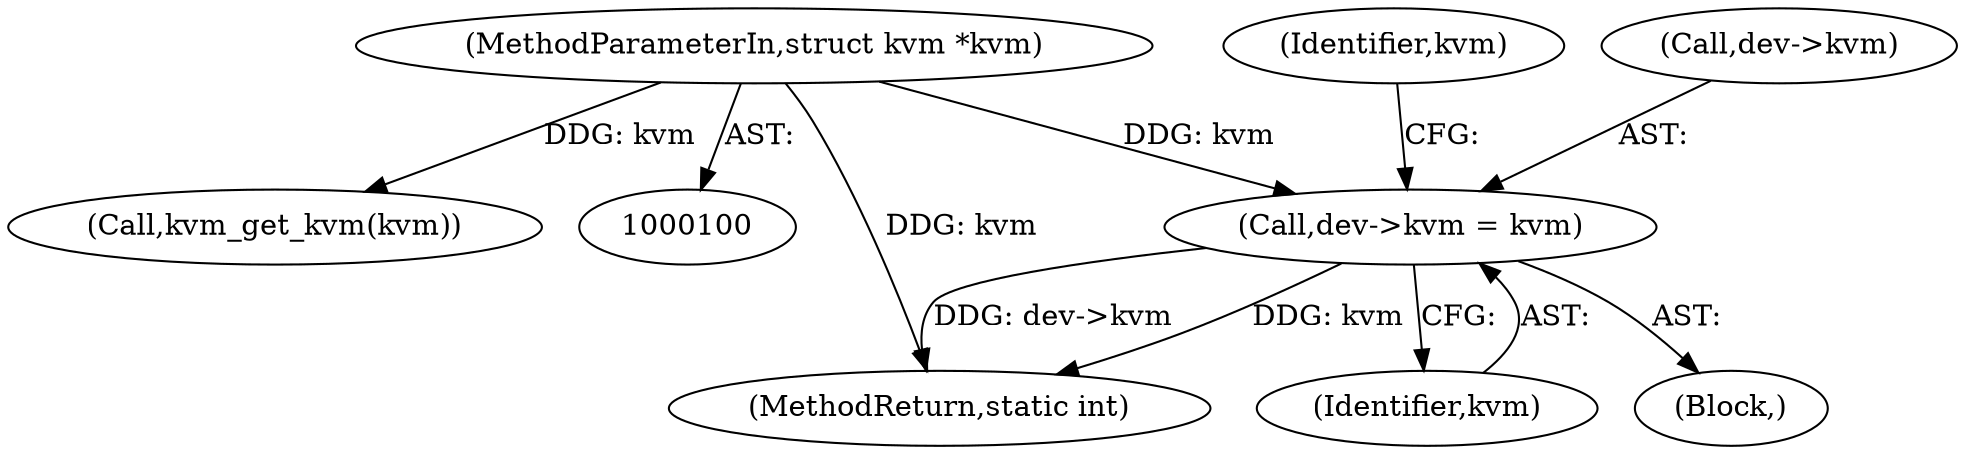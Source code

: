 digraph "0_linux_a0f1d21c1ccb1da66629627a74059dd7f5ac9c61@pointer" {
"1000164" [label="(Call,dev->kvm = kvm)"];
"1000101" [label="(MethodParameterIn,struct kvm *kvm)"];
"1000260" [label="(MethodReturn,static int)"];
"1000172" [label="(Identifier,kvm)"];
"1000164" [label="(Call,dev->kvm = kvm)"];
"1000168" [label="(Identifier,kvm)"];
"1000251" [label="(Call,kvm_get_kvm(kvm))"];
"1000165" [label="(Call,dev->kvm)"];
"1000101" [label="(MethodParameterIn,struct kvm *kvm)"];
"1000103" [label="(Block,)"];
"1000164" -> "1000103"  [label="AST: "];
"1000164" -> "1000168"  [label="CFG: "];
"1000165" -> "1000164"  [label="AST: "];
"1000168" -> "1000164"  [label="AST: "];
"1000172" -> "1000164"  [label="CFG: "];
"1000164" -> "1000260"  [label="DDG: kvm"];
"1000164" -> "1000260"  [label="DDG: dev->kvm"];
"1000101" -> "1000164"  [label="DDG: kvm"];
"1000101" -> "1000100"  [label="AST: "];
"1000101" -> "1000260"  [label="DDG: kvm"];
"1000101" -> "1000251"  [label="DDG: kvm"];
}

